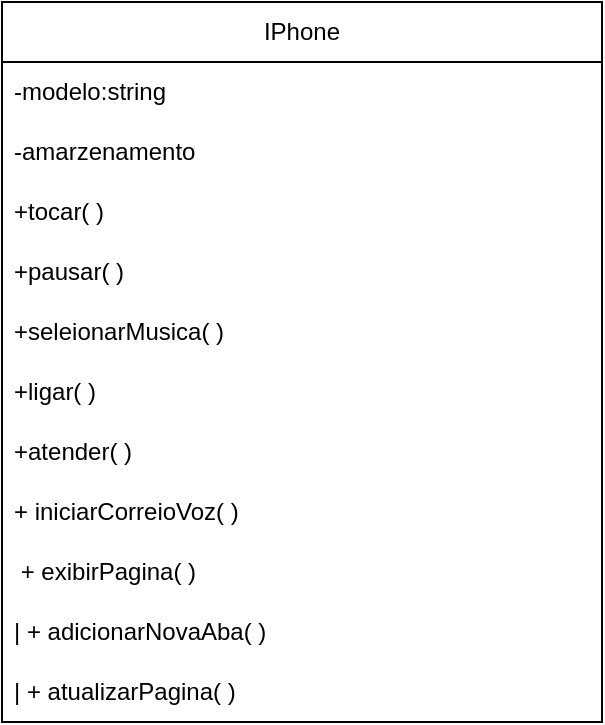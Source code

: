<mxfile version="26.0.16">
  <diagram name="Página-1" id="58KDoULcBybpy_M1UYJQ">
    <mxGraphModel dx="1458" dy="654" grid="1" gridSize="10" guides="1" tooltips="1" connect="1" arrows="1" fold="1" page="1" pageScale="1" pageWidth="827" pageHeight="1169" math="0" shadow="0">
      <root>
        <mxCell id="0" />
        <mxCell id="1" parent="0" />
        <mxCell id="adcFs3vw27vMLz0RXK5d-2" value="IPhone" style="swimlane;fontStyle=0;childLayout=stackLayout;horizontal=1;startSize=30;horizontalStack=0;resizeParent=1;resizeParentMax=0;resizeLast=0;collapsible=1;marginBottom=0;whiteSpace=wrap;html=1;" vertex="1" parent="1">
          <mxGeometry x="190" y="225" width="300" height="360" as="geometry" />
        </mxCell>
        <mxCell id="adcFs3vw27vMLz0RXK5d-3" value="-modelo:string" style="text;strokeColor=none;fillColor=none;align=left;verticalAlign=middle;spacingLeft=4;spacingRight=4;overflow=hidden;points=[[0,0.5],[1,0.5]];portConstraint=eastwest;rotatable=0;whiteSpace=wrap;html=1;" vertex="1" parent="adcFs3vw27vMLz0RXK5d-2">
          <mxGeometry y="30" width="300" height="30" as="geometry" />
        </mxCell>
        <mxCell id="adcFs3vw27vMLz0RXK5d-4" value="-amarzenamento" style="text;strokeColor=none;fillColor=none;align=left;verticalAlign=middle;spacingLeft=4;spacingRight=4;overflow=hidden;points=[[0,0.5],[1,0.5]];portConstraint=eastwest;rotatable=0;whiteSpace=wrap;html=1;" vertex="1" parent="adcFs3vw27vMLz0RXK5d-2">
          <mxGeometry y="60" width="300" height="30" as="geometry" />
        </mxCell>
        <mxCell id="adcFs3vw27vMLz0RXK5d-14" value="+tocar( )" style="text;strokeColor=none;fillColor=none;align=left;verticalAlign=middle;spacingLeft=4;spacingRight=4;overflow=hidden;points=[[0,0.5],[1,0.5]];portConstraint=eastwest;rotatable=0;whiteSpace=wrap;html=1;" vertex="1" parent="adcFs3vw27vMLz0RXK5d-2">
          <mxGeometry y="90" width="300" height="30" as="geometry" />
        </mxCell>
        <mxCell id="adcFs3vw27vMLz0RXK5d-15" value="+pausar( )" style="text;strokeColor=none;fillColor=none;align=left;verticalAlign=middle;spacingLeft=4;spacingRight=4;overflow=hidden;points=[[0,0.5],[1,0.5]];portConstraint=eastwest;rotatable=0;whiteSpace=wrap;html=1;" vertex="1" parent="adcFs3vw27vMLz0RXK5d-2">
          <mxGeometry y="120" width="300" height="30" as="geometry" />
        </mxCell>
        <mxCell id="adcFs3vw27vMLz0RXK5d-16" value="+seleionarMusica( )" style="text;strokeColor=none;fillColor=none;align=left;verticalAlign=middle;spacingLeft=4;spacingRight=4;overflow=hidden;points=[[0,0.5],[1,0.5]];portConstraint=eastwest;rotatable=0;whiteSpace=wrap;html=1;" vertex="1" parent="adcFs3vw27vMLz0RXK5d-2">
          <mxGeometry y="150" width="300" height="30" as="geometry" />
        </mxCell>
        <mxCell id="adcFs3vw27vMLz0RXK5d-17" value="+ligar( )" style="text;strokeColor=none;fillColor=none;align=left;verticalAlign=middle;spacingLeft=4;spacingRight=4;overflow=hidden;points=[[0,0.5],[1,0.5]];portConstraint=eastwest;rotatable=0;whiteSpace=wrap;html=1;" vertex="1" parent="adcFs3vw27vMLz0RXK5d-2">
          <mxGeometry y="180" width="300" height="30" as="geometry" />
        </mxCell>
        <mxCell id="adcFs3vw27vMLz0RXK5d-18" value="+atender( )" style="text;strokeColor=none;fillColor=none;align=left;verticalAlign=middle;spacingLeft=4;spacingRight=4;overflow=hidden;points=[[0,0.5],[1,0.5]];portConstraint=eastwest;rotatable=0;whiteSpace=wrap;html=1;" vertex="1" parent="adcFs3vw27vMLz0RXK5d-2">
          <mxGeometry y="210" width="300" height="30" as="geometry" />
        </mxCell>
        <mxCell id="adcFs3vw27vMLz0RXK5d-19" value="+ iniciarCorreioVoz( )&amp;nbsp;" style="text;strokeColor=none;fillColor=none;align=left;verticalAlign=middle;spacingLeft=4;spacingRight=4;overflow=hidden;points=[[0,0.5],[1,0.5]];portConstraint=eastwest;rotatable=0;whiteSpace=wrap;html=1;" vertex="1" parent="adcFs3vw27vMLz0RXK5d-2">
          <mxGeometry y="240" width="300" height="30" as="geometry" />
        </mxCell>
        <mxCell id="adcFs3vw27vMLz0RXK5d-20" value="&amp;nbsp;+ exibirPagina( )" style="text;strokeColor=none;fillColor=none;align=left;verticalAlign=middle;spacingLeft=4;spacingRight=4;overflow=hidden;points=[[0,0.5],[1,0.5]];portConstraint=eastwest;rotatable=0;whiteSpace=wrap;html=1;" vertex="1" parent="adcFs3vw27vMLz0RXK5d-2">
          <mxGeometry y="270" width="300" height="30" as="geometry" />
        </mxCell>
        <mxCell id="adcFs3vw27vMLz0RXK5d-21" value="| + adicionarNovaAba( )" style="text;strokeColor=none;fillColor=none;align=left;verticalAlign=middle;spacingLeft=4;spacingRight=4;overflow=hidden;points=[[0,0.5],[1,0.5]];portConstraint=eastwest;rotatable=0;whiteSpace=wrap;html=1;" vertex="1" parent="adcFs3vw27vMLz0RXK5d-2">
          <mxGeometry y="300" width="300" height="30" as="geometry" />
        </mxCell>
        <mxCell id="adcFs3vw27vMLz0RXK5d-22" value="| + atualizarPagina( )&amp;nbsp;" style="text;strokeColor=none;fillColor=none;align=left;verticalAlign=middle;spacingLeft=4;spacingRight=4;overflow=hidden;points=[[0,0.5],[1,0.5]];portConstraint=eastwest;rotatable=0;whiteSpace=wrap;html=1;" vertex="1" parent="adcFs3vw27vMLz0RXK5d-2">
          <mxGeometry y="330" width="300" height="30" as="geometry" />
        </mxCell>
      </root>
    </mxGraphModel>
  </diagram>
</mxfile>
